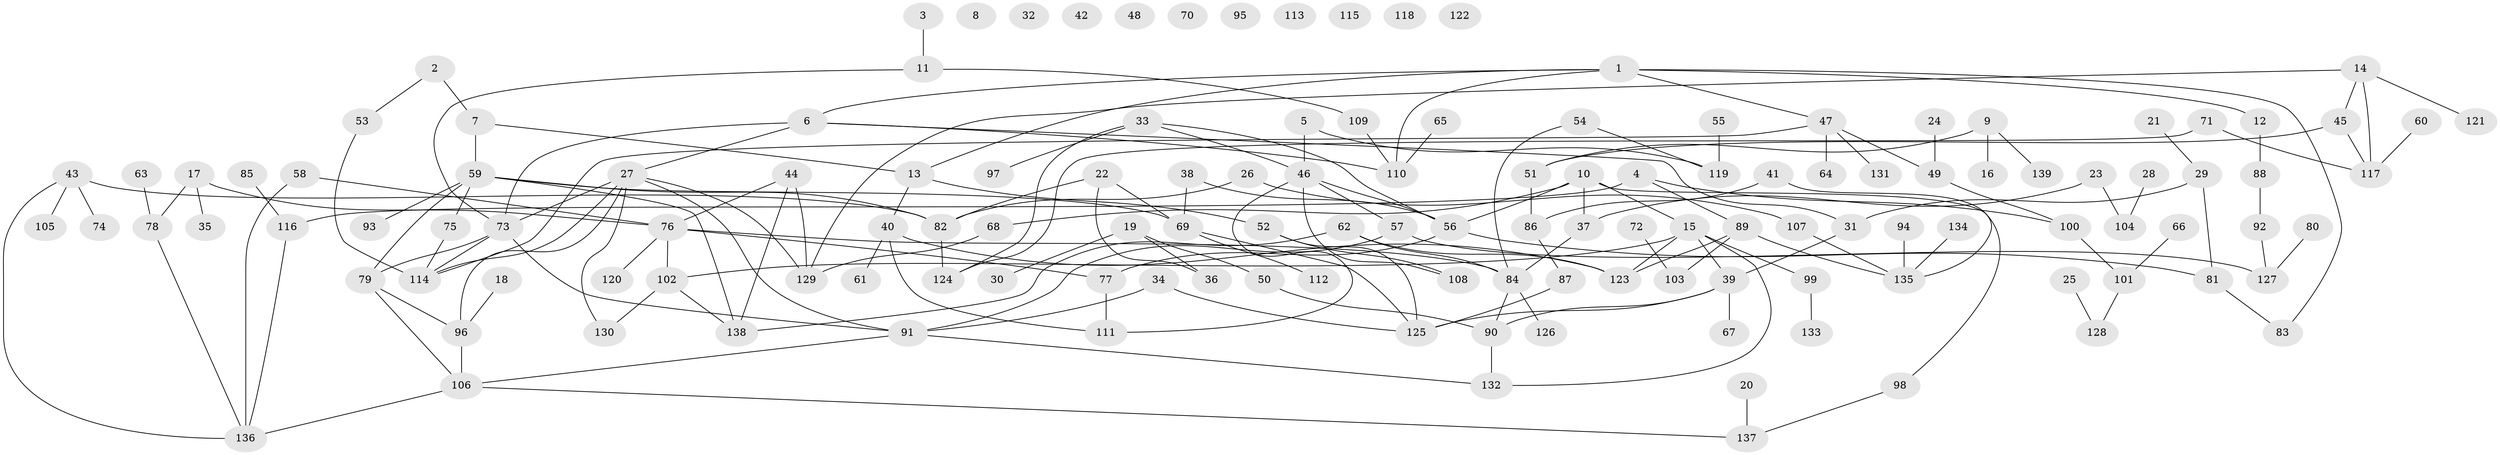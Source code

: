 // coarse degree distribution, {10: 0.030303030303030304, 7: 0.030303030303030304, 9: 0.12121212121212122, 11: 0.030303030303030304, 2: 0.21212121212121213, 5: 0.09090909090909091, 3: 0.15151515151515152, 8: 0.030303030303030304, 4: 0.06060606060606061, 1: 0.24242424242424243}
// Generated by graph-tools (version 1.1) at 2025/48/03/04/25 22:48:33]
// undirected, 139 vertices, 180 edges
graph export_dot {
  node [color=gray90,style=filled];
  1;
  2;
  3;
  4;
  5;
  6;
  7;
  8;
  9;
  10;
  11;
  12;
  13;
  14;
  15;
  16;
  17;
  18;
  19;
  20;
  21;
  22;
  23;
  24;
  25;
  26;
  27;
  28;
  29;
  30;
  31;
  32;
  33;
  34;
  35;
  36;
  37;
  38;
  39;
  40;
  41;
  42;
  43;
  44;
  45;
  46;
  47;
  48;
  49;
  50;
  51;
  52;
  53;
  54;
  55;
  56;
  57;
  58;
  59;
  60;
  61;
  62;
  63;
  64;
  65;
  66;
  67;
  68;
  69;
  70;
  71;
  72;
  73;
  74;
  75;
  76;
  77;
  78;
  79;
  80;
  81;
  82;
  83;
  84;
  85;
  86;
  87;
  88;
  89;
  90;
  91;
  92;
  93;
  94;
  95;
  96;
  97;
  98;
  99;
  100;
  101;
  102;
  103;
  104;
  105;
  106;
  107;
  108;
  109;
  110;
  111;
  112;
  113;
  114;
  115;
  116;
  117;
  118;
  119;
  120;
  121;
  122;
  123;
  124;
  125;
  126;
  127;
  128;
  129;
  130;
  131;
  132;
  133;
  134;
  135;
  136;
  137;
  138;
  139;
  1 -- 6;
  1 -- 12;
  1 -- 13;
  1 -- 47;
  1 -- 83;
  1 -- 110;
  2 -- 7;
  2 -- 53;
  3 -- 11;
  4 -- 89;
  4 -- 100;
  4 -- 116;
  5 -- 46;
  5 -- 119;
  6 -- 27;
  6 -- 31;
  6 -- 73;
  6 -- 110;
  7 -- 13;
  7 -- 59;
  9 -- 16;
  9 -- 51;
  9 -- 139;
  10 -- 15;
  10 -- 37;
  10 -- 56;
  10 -- 68;
  10 -- 98;
  11 -- 73;
  11 -- 109;
  12 -- 88;
  13 -- 40;
  13 -- 52;
  14 -- 45;
  14 -- 117;
  14 -- 121;
  14 -- 129;
  15 -- 39;
  15 -- 99;
  15 -- 102;
  15 -- 123;
  15 -- 132;
  17 -- 35;
  17 -- 76;
  17 -- 78;
  18 -- 96;
  19 -- 30;
  19 -- 36;
  19 -- 50;
  20 -- 137;
  21 -- 29;
  22 -- 36;
  22 -- 69;
  22 -- 82;
  23 -- 37;
  23 -- 104;
  24 -- 49;
  25 -- 128;
  26 -- 82;
  26 -- 107;
  27 -- 73;
  27 -- 91;
  27 -- 96;
  27 -- 114;
  27 -- 129;
  27 -- 130;
  28 -- 104;
  29 -- 31;
  29 -- 81;
  31 -- 39;
  33 -- 46;
  33 -- 56;
  33 -- 97;
  33 -- 124;
  34 -- 91;
  34 -- 125;
  37 -- 84;
  38 -- 56;
  38 -- 69;
  39 -- 67;
  39 -- 90;
  39 -- 125;
  40 -- 61;
  40 -- 111;
  40 -- 123;
  41 -- 86;
  41 -- 135;
  43 -- 74;
  43 -- 82;
  43 -- 105;
  43 -- 136;
  44 -- 76;
  44 -- 129;
  44 -- 138;
  45 -- 51;
  45 -- 117;
  46 -- 56;
  46 -- 57;
  46 -- 108;
  46 -- 111;
  47 -- 49;
  47 -- 64;
  47 -- 114;
  47 -- 131;
  49 -- 100;
  50 -- 90;
  51 -- 86;
  52 -- 108;
  52 -- 125;
  53 -- 114;
  54 -- 84;
  54 -- 119;
  55 -- 119;
  56 -- 77;
  56 -- 81;
  57 -- 91;
  57 -- 127;
  58 -- 76;
  58 -- 136;
  59 -- 69;
  59 -- 75;
  59 -- 79;
  59 -- 82;
  59 -- 93;
  59 -- 138;
  60 -- 117;
  62 -- 84;
  62 -- 123;
  62 -- 138;
  63 -- 78;
  65 -- 110;
  66 -- 101;
  68 -- 129;
  69 -- 112;
  69 -- 125;
  71 -- 117;
  71 -- 124;
  72 -- 103;
  73 -- 79;
  73 -- 91;
  73 -- 114;
  75 -- 114;
  76 -- 77;
  76 -- 84;
  76 -- 102;
  76 -- 120;
  77 -- 111;
  78 -- 136;
  79 -- 96;
  79 -- 106;
  80 -- 127;
  81 -- 83;
  82 -- 124;
  84 -- 90;
  84 -- 126;
  85 -- 116;
  86 -- 87;
  87 -- 125;
  88 -- 92;
  89 -- 103;
  89 -- 123;
  89 -- 135;
  90 -- 132;
  91 -- 106;
  91 -- 132;
  92 -- 127;
  94 -- 135;
  96 -- 106;
  98 -- 137;
  99 -- 133;
  100 -- 101;
  101 -- 128;
  102 -- 130;
  102 -- 138;
  106 -- 136;
  106 -- 137;
  107 -- 135;
  109 -- 110;
  116 -- 136;
  134 -- 135;
}
